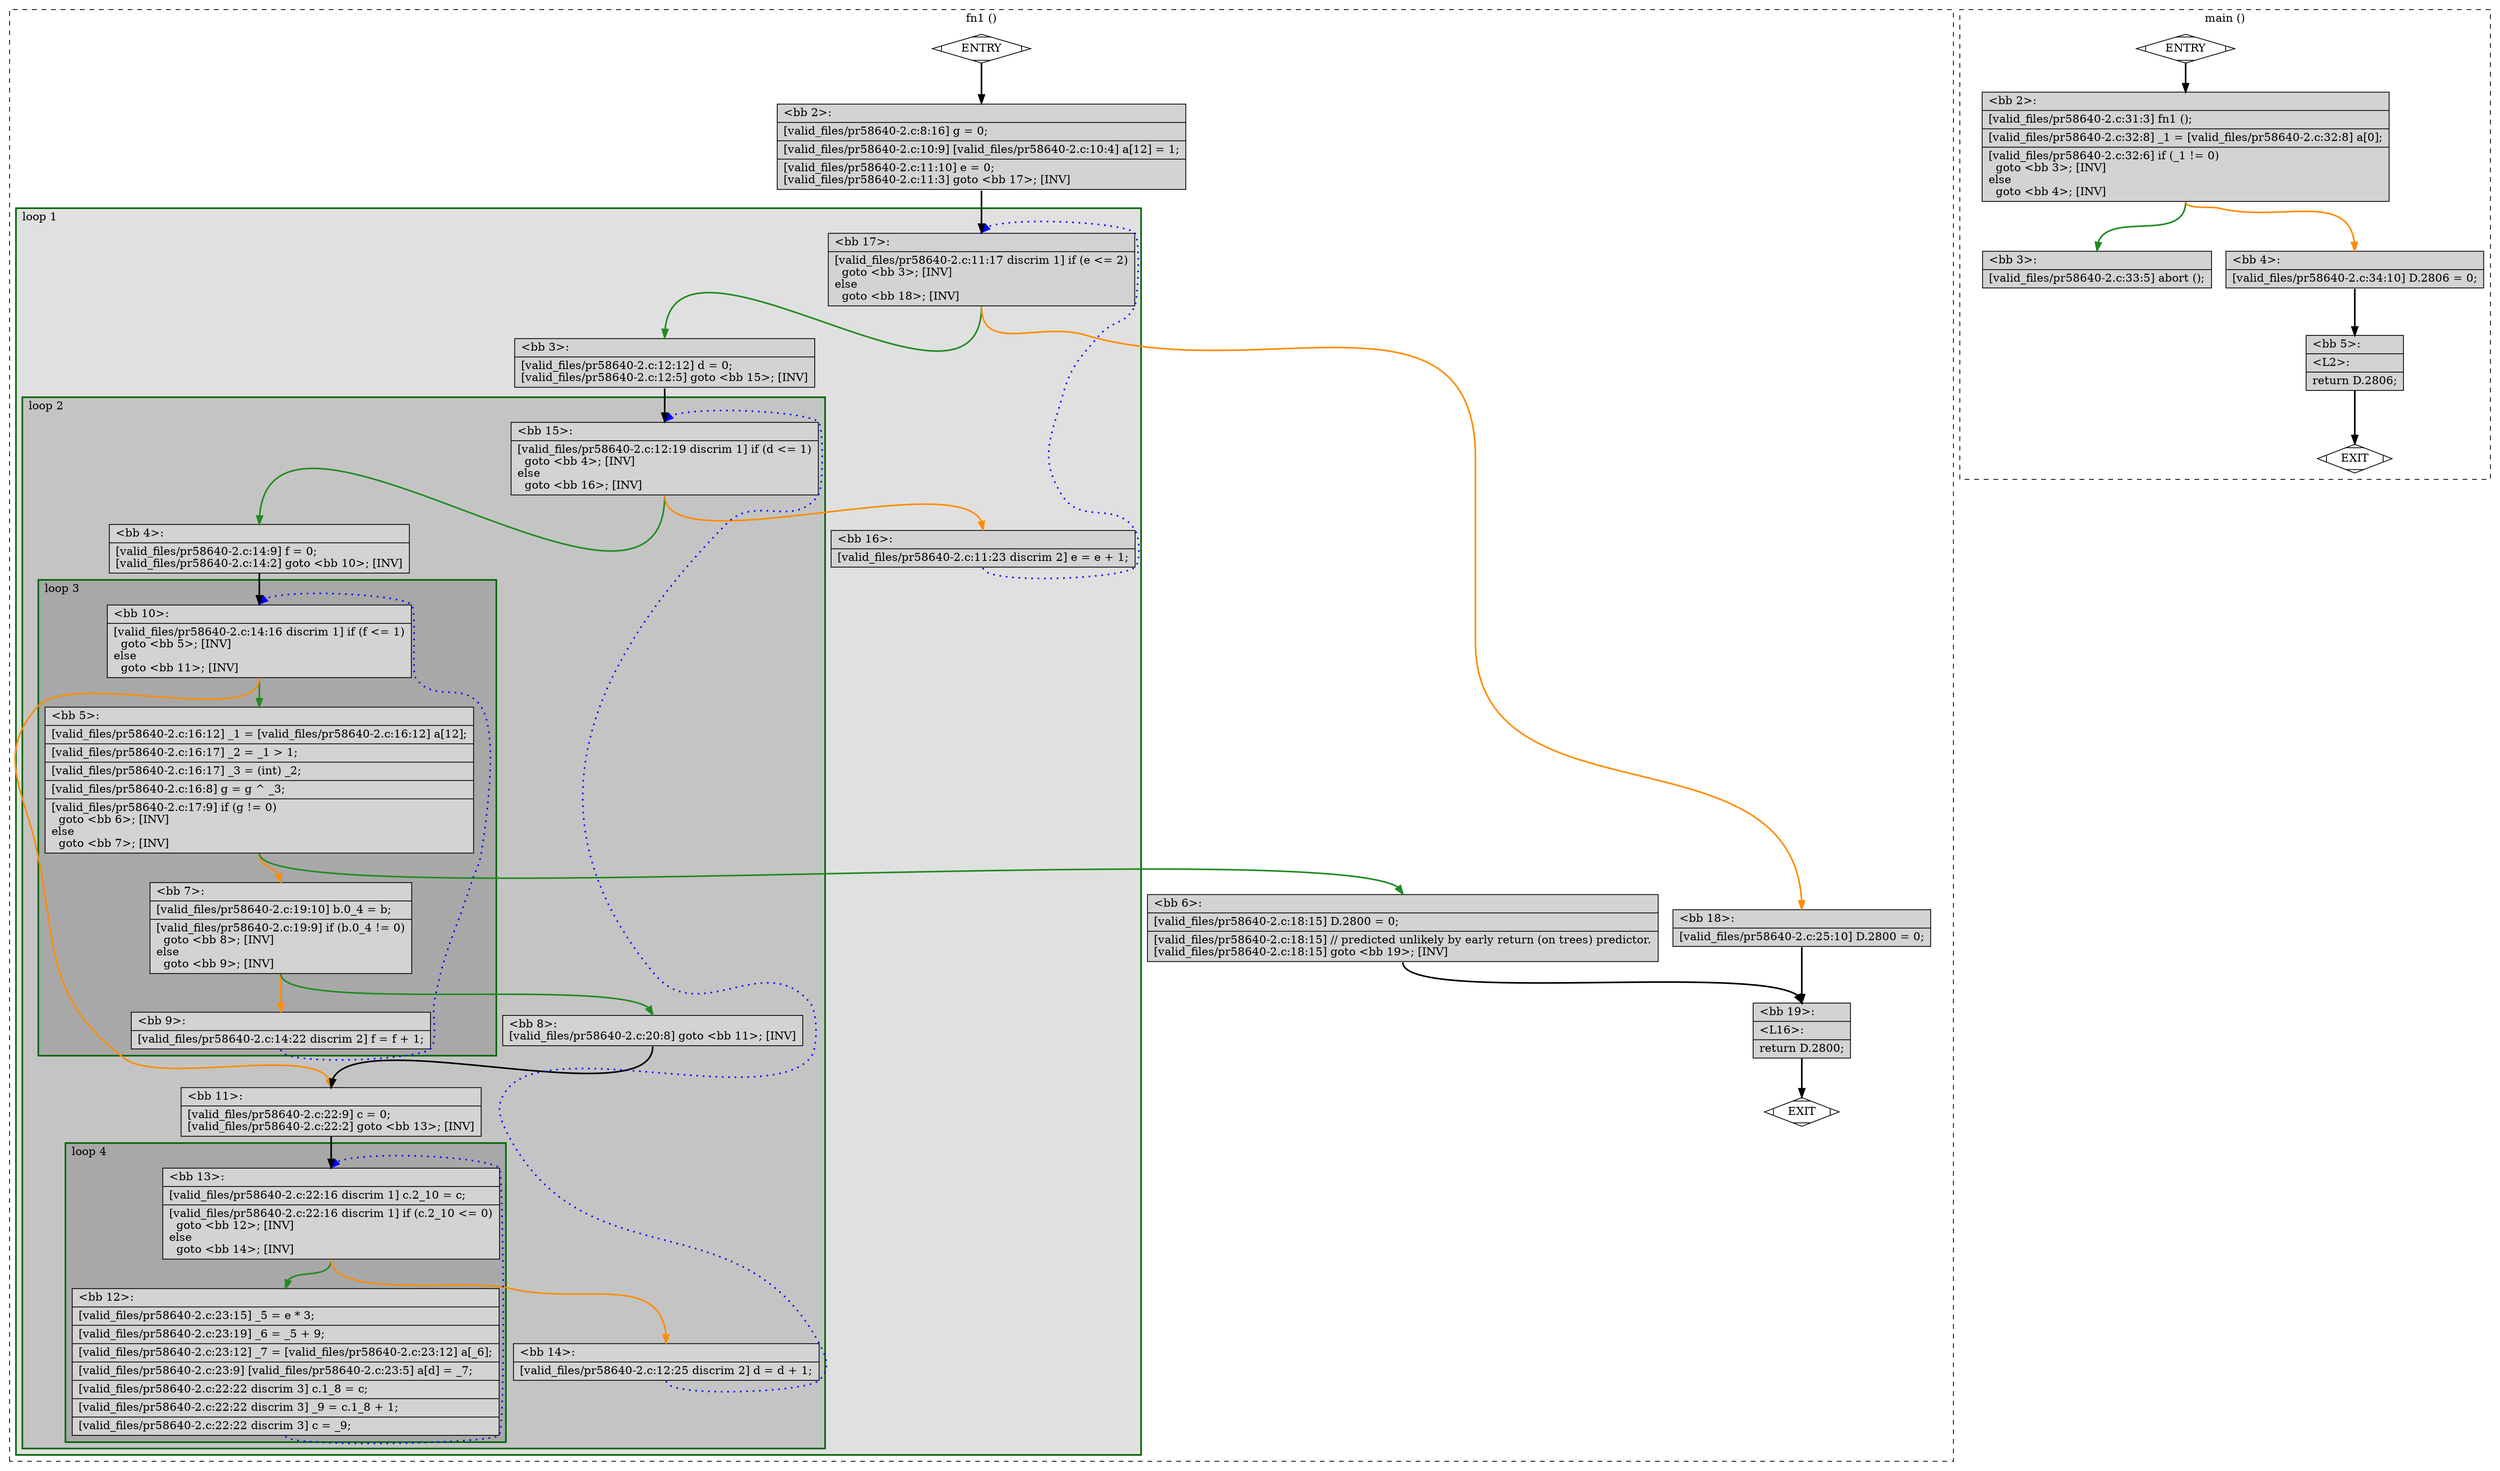 digraph "a-pr58640-2.c.015t.cfg" {
overlap=false;
subgraph "cluster_fn1" {
	style="dashed";
	color="black";
	label="fn1 ()";
	subgraph cluster_0_1 {
	style="filled";
	color="darkgreen";
	fillcolor="grey88";
	label="loop 1";
	labeljust=l;
	penwidth=2;
	subgraph cluster_0_2 {
	style="filled";
	color="darkgreen";
	fillcolor="grey77";
	label="loop 2";
	labeljust=l;
	penwidth=2;
	subgraph cluster_0_4 {
	style="filled";
	color="darkgreen";
	fillcolor="grey66";
	label="loop 4";
	labeljust=l;
	penwidth=2;
	fn_0_basic_block_13 [shape=record,style=filled,fillcolor=lightgrey,label="{\<bb\ 13\>:\l\
|[valid_files/pr58640-2.c:22:16\ discrim\ 1]\ c.2_10\ =\ c;\l\
|[valid_files/pr58640-2.c:22:16\ discrim\ 1]\ if\ (c.2_10\ \<=\ 0)\l\
\ \ goto\ \<bb\ 12\>;\ [INV]\l\
else\l\
\ \ goto\ \<bb\ 14\>;\ [INV]\l\
}"];

	fn_0_basic_block_12 [shape=record,style=filled,fillcolor=lightgrey,label="{\<bb\ 12\>:\l\
|[valid_files/pr58640-2.c:23:15]\ _5\ =\ e\ *\ 3;\l\
|[valid_files/pr58640-2.c:23:19]\ _6\ =\ _5\ +\ 9;\l\
|[valid_files/pr58640-2.c:23:12]\ _7\ =\ [valid_files/pr58640-2.c:23:12]\ a[_6];\l\
|[valid_files/pr58640-2.c:23:9]\ [valid_files/pr58640-2.c:23:5]\ a[d]\ =\ _7;\l\
|[valid_files/pr58640-2.c:22:22\ discrim\ 3]\ c.1_8\ =\ c;\l\
|[valid_files/pr58640-2.c:22:22\ discrim\ 3]\ _9\ =\ c.1_8\ +\ 1;\l\
|[valid_files/pr58640-2.c:22:22\ discrim\ 3]\ c\ =\ _9;\l\
}"];

	}
	subgraph cluster_0_3 {
	style="filled";
	color="darkgreen";
	fillcolor="grey66";
	label="loop 3";
	labeljust=l;
	penwidth=2;
	fn_0_basic_block_10 [shape=record,style=filled,fillcolor=lightgrey,label="{\<bb\ 10\>:\l\
|[valid_files/pr58640-2.c:14:16\ discrim\ 1]\ if\ (f\ \<=\ 1)\l\
\ \ goto\ \<bb\ 5\>;\ [INV]\l\
else\l\
\ \ goto\ \<bb\ 11\>;\ [INV]\l\
}"];

	fn_0_basic_block_5 [shape=record,style=filled,fillcolor=lightgrey,label="{\<bb\ 5\>:\l\
|[valid_files/pr58640-2.c:16:12]\ _1\ =\ [valid_files/pr58640-2.c:16:12]\ a[12];\l\
|[valid_files/pr58640-2.c:16:17]\ _2\ =\ _1\ \>\ 1;\l\
|[valid_files/pr58640-2.c:16:17]\ _3\ =\ (int)\ _2;\l\
|[valid_files/pr58640-2.c:16:8]\ g\ =\ g\ ^\ _3;\l\
|[valid_files/pr58640-2.c:17:9]\ if\ (g\ !=\ 0)\l\
\ \ goto\ \<bb\ 6\>;\ [INV]\l\
else\l\
\ \ goto\ \<bb\ 7\>;\ [INV]\l\
}"];

	fn_0_basic_block_7 [shape=record,style=filled,fillcolor=lightgrey,label="{\<bb\ 7\>:\l\
|[valid_files/pr58640-2.c:19:10]\ b.0_4\ =\ b;\l\
|[valid_files/pr58640-2.c:19:9]\ if\ (b.0_4\ !=\ 0)\l\
\ \ goto\ \<bb\ 8\>;\ [INV]\l\
else\l\
\ \ goto\ \<bb\ 9\>;\ [INV]\l\
}"];

	fn_0_basic_block_9 [shape=record,style=filled,fillcolor=lightgrey,label="{\<bb\ 9\>:\l\
|[valid_files/pr58640-2.c:14:22\ discrim\ 2]\ f\ =\ f\ +\ 1;\l\
}"];

	}
	fn_0_basic_block_15 [shape=record,style=filled,fillcolor=lightgrey,label="{\<bb\ 15\>:\l\
|[valid_files/pr58640-2.c:12:19\ discrim\ 1]\ if\ (d\ \<=\ 1)\l\
\ \ goto\ \<bb\ 4\>;\ [INV]\l\
else\l\
\ \ goto\ \<bb\ 16\>;\ [INV]\l\
}"];

	fn_0_basic_block_4 [shape=record,style=filled,fillcolor=lightgrey,label="{\<bb\ 4\>:\l\
|[valid_files/pr58640-2.c:14:9]\ f\ =\ 0;\l\
[valid_files/pr58640-2.c:14:2]\ goto\ \<bb\ 10\>;\ [INV]\l\
}"];

	fn_0_basic_block_11 [shape=record,style=filled,fillcolor=lightgrey,label="{\<bb\ 11\>:\l\
|[valid_files/pr58640-2.c:22:9]\ c\ =\ 0;\l\
[valid_files/pr58640-2.c:22:2]\ goto\ \<bb\ 13\>;\ [INV]\l\
}"];

	fn_0_basic_block_8 [shape=record,style=filled,fillcolor=lightgrey,label="{\<bb\ 8\>:\l\
[valid_files/pr58640-2.c:20:8]\ goto\ \<bb\ 11\>;\ [INV]\l\
}"];

	fn_0_basic_block_14 [shape=record,style=filled,fillcolor=lightgrey,label="{\<bb\ 14\>:\l\
|[valid_files/pr58640-2.c:12:25\ discrim\ 2]\ d\ =\ d\ +\ 1;\l\
}"];

	}
	fn_0_basic_block_17 [shape=record,style=filled,fillcolor=lightgrey,label="{\<bb\ 17\>:\l\
|[valid_files/pr58640-2.c:11:17\ discrim\ 1]\ if\ (e\ \<=\ 2)\l\
\ \ goto\ \<bb\ 3\>;\ [INV]\l\
else\l\
\ \ goto\ \<bb\ 18\>;\ [INV]\l\
}"];

	fn_0_basic_block_3 [shape=record,style=filled,fillcolor=lightgrey,label="{\<bb\ 3\>:\l\
|[valid_files/pr58640-2.c:12:12]\ d\ =\ 0;\l\
[valid_files/pr58640-2.c:12:5]\ goto\ \<bb\ 15\>;\ [INV]\l\
}"];

	fn_0_basic_block_16 [shape=record,style=filled,fillcolor=lightgrey,label="{\<bb\ 16\>:\l\
|[valid_files/pr58640-2.c:11:23\ discrim\ 2]\ e\ =\ e\ +\ 1;\l\
}"];

	}
	fn_0_basic_block_0 [shape=Mdiamond,style=filled,fillcolor=white,label="ENTRY"];

	fn_0_basic_block_1 [shape=Mdiamond,style=filled,fillcolor=white,label="EXIT"];

	fn_0_basic_block_2 [shape=record,style=filled,fillcolor=lightgrey,label="{\<bb\ 2\>:\l\
|[valid_files/pr58640-2.c:8:16]\ g\ =\ 0;\l\
|[valid_files/pr58640-2.c:10:9]\ [valid_files/pr58640-2.c:10:4]\ a[12]\ =\ 1;\l\
|[valid_files/pr58640-2.c:11:10]\ e\ =\ 0;\l\
[valid_files/pr58640-2.c:11:3]\ goto\ \<bb\ 17\>;\ [INV]\l\
}"];

	fn_0_basic_block_6 [shape=record,style=filled,fillcolor=lightgrey,label="{\<bb\ 6\>:\l\
|[valid_files/pr58640-2.c:18:15]\ D.2800\ =\ 0;\l\
|[valid_files/pr58640-2.c:18:15]\ //\ predicted\ unlikely\ by\ early\ return\ (on\ trees)\ predictor.\l\
[valid_files/pr58640-2.c:18:15]\ goto\ \<bb\ 19\>;\ [INV]\l\
}"];

	fn_0_basic_block_18 [shape=record,style=filled,fillcolor=lightgrey,label="{\<bb\ 18\>:\l\
|[valid_files/pr58640-2.c:25:10]\ D.2800\ =\ 0;\l\
}"];

	fn_0_basic_block_19 [shape=record,style=filled,fillcolor=lightgrey,label="{\<bb\ 19\>:\l\
|\<L16\>:\l\
|return\ D.2800;\l\
}"];

	fn_0_basic_block_0:s -> fn_0_basic_block_2:n [style="solid,bold",color=black,weight=100,constraint=true];
	fn_0_basic_block_2:s -> fn_0_basic_block_17:n [style="solid,bold",color=black,weight=100,constraint=true];
	fn_0_basic_block_3:s -> fn_0_basic_block_15:n [style="solid,bold",color=black,weight=100,constraint=true];
	fn_0_basic_block_4:s -> fn_0_basic_block_10:n [style="solid,bold",color=black,weight=100,constraint=true];
	fn_0_basic_block_5:s -> fn_0_basic_block_6:n [style="solid,bold",color=forestgreen,weight=10,constraint=true];
	fn_0_basic_block_5:s -> fn_0_basic_block_7:n [style="solid,bold",color=darkorange,weight=10,constraint=true];
	fn_0_basic_block_6:s -> fn_0_basic_block_19:n [style="solid,bold",color=black,weight=100,constraint=true];
	fn_0_basic_block_7:s -> fn_0_basic_block_8:n [style="solid,bold",color=forestgreen,weight=10,constraint=true];
	fn_0_basic_block_7:s -> fn_0_basic_block_9:n [style="solid,bold",color=darkorange,weight=10,constraint=true];
	fn_0_basic_block_8:s -> fn_0_basic_block_11:n [style="solid,bold",color=black,weight=100,constraint=true];
	fn_0_basic_block_9:s -> fn_0_basic_block_10:n [style="dotted,bold",color=blue,weight=10,constraint=false];
	fn_0_basic_block_10:s -> fn_0_basic_block_5:n [style="solid,bold",color=forestgreen,weight=10,constraint=true];
	fn_0_basic_block_10:s -> fn_0_basic_block_11:n [style="solid,bold",color=darkorange,weight=10,constraint=true];
	fn_0_basic_block_11:s -> fn_0_basic_block_13:n [style="solid,bold",color=black,weight=100,constraint=true];
	fn_0_basic_block_12:s -> fn_0_basic_block_13:n [style="dotted,bold",color=blue,weight=10,constraint=false];
	fn_0_basic_block_13:s -> fn_0_basic_block_12:n [style="solid,bold",color=forestgreen,weight=10,constraint=true];
	fn_0_basic_block_13:s -> fn_0_basic_block_14:n [style="solid,bold",color=darkorange,weight=10,constraint=true];
	fn_0_basic_block_14:s -> fn_0_basic_block_15:n [style="dotted,bold",color=blue,weight=10,constraint=false];
	fn_0_basic_block_15:s -> fn_0_basic_block_4:n [style="solid,bold",color=forestgreen,weight=10,constraint=true];
	fn_0_basic_block_15:s -> fn_0_basic_block_16:n [style="solid,bold",color=darkorange,weight=10,constraint=true];
	fn_0_basic_block_16:s -> fn_0_basic_block_17:n [style="dotted,bold",color=blue,weight=10,constraint=false];
	fn_0_basic_block_17:s -> fn_0_basic_block_3:n [style="solid,bold",color=forestgreen,weight=10,constraint=true];
	fn_0_basic_block_17:s -> fn_0_basic_block_18:n [style="solid,bold",color=darkorange,weight=10,constraint=true];
	fn_0_basic_block_18:s -> fn_0_basic_block_19:n [style="solid,bold",color=black,weight=100,constraint=true];
	fn_0_basic_block_19:s -> fn_0_basic_block_1:n [style="solid,bold",color=black,weight=10,constraint=true];
	fn_0_basic_block_0:s -> fn_0_basic_block_1:n [style="invis",constraint=true];
}
subgraph "cluster_main" {
	style="dashed";
	color="black";
	label="main ()";
	fn_1_basic_block_0 [shape=Mdiamond,style=filled,fillcolor=white,label="ENTRY"];

	fn_1_basic_block_1 [shape=Mdiamond,style=filled,fillcolor=white,label="EXIT"];

	fn_1_basic_block_2 [shape=record,style=filled,fillcolor=lightgrey,label="{\<bb\ 2\>:\l\
|[valid_files/pr58640-2.c:31:3]\ fn1\ ();\l\
|[valid_files/pr58640-2.c:32:8]\ _1\ =\ [valid_files/pr58640-2.c:32:8]\ a[0];\l\
|[valid_files/pr58640-2.c:32:6]\ if\ (_1\ !=\ 0)\l\
\ \ goto\ \<bb\ 3\>;\ [INV]\l\
else\l\
\ \ goto\ \<bb\ 4\>;\ [INV]\l\
}"];

	fn_1_basic_block_3 [shape=record,style=filled,fillcolor=lightgrey,label="{\<bb\ 3\>:\l\
|[valid_files/pr58640-2.c:33:5]\ abort\ ();\l\
}"];

	fn_1_basic_block_4 [shape=record,style=filled,fillcolor=lightgrey,label="{\<bb\ 4\>:\l\
|[valid_files/pr58640-2.c:34:10]\ D.2806\ =\ 0;\l\
}"];

	fn_1_basic_block_5 [shape=record,style=filled,fillcolor=lightgrey,label="{\<bb\ 5\>:\l\
|\<L2\>:\l\
|return\ D.2806;\l\
}"];

	fn_1_basic_block_0:s -> fn_1_basic_block_2:n [style="solid,bold",color=black,weight=100,constraint=true];
	fn_1_basic_block_2:s -> fn_1_basic_block_3:n [style="solid,bold",color=forestgreen,weight=10,constraint=true];
	fn_1_basic_block_2:s -> fn_1_basic_block_4:n [style="solid,bold",color=darkorange,weight=10,constraint=true];
	fn_1_basic_block_4:s -> fn_1_basic_block_5:n [style="solid,bold",color=black,weight=100,constraint=true];
	fn_1_basic_block_5:s -> fn_1_basic_block_1:n [style="solid,bold",color=black,weight=10,constraint=true];
	fn_1_basic_block_0:s -> fn_1_basic_block_1:n [style="invis",constraint=true];
}
}
